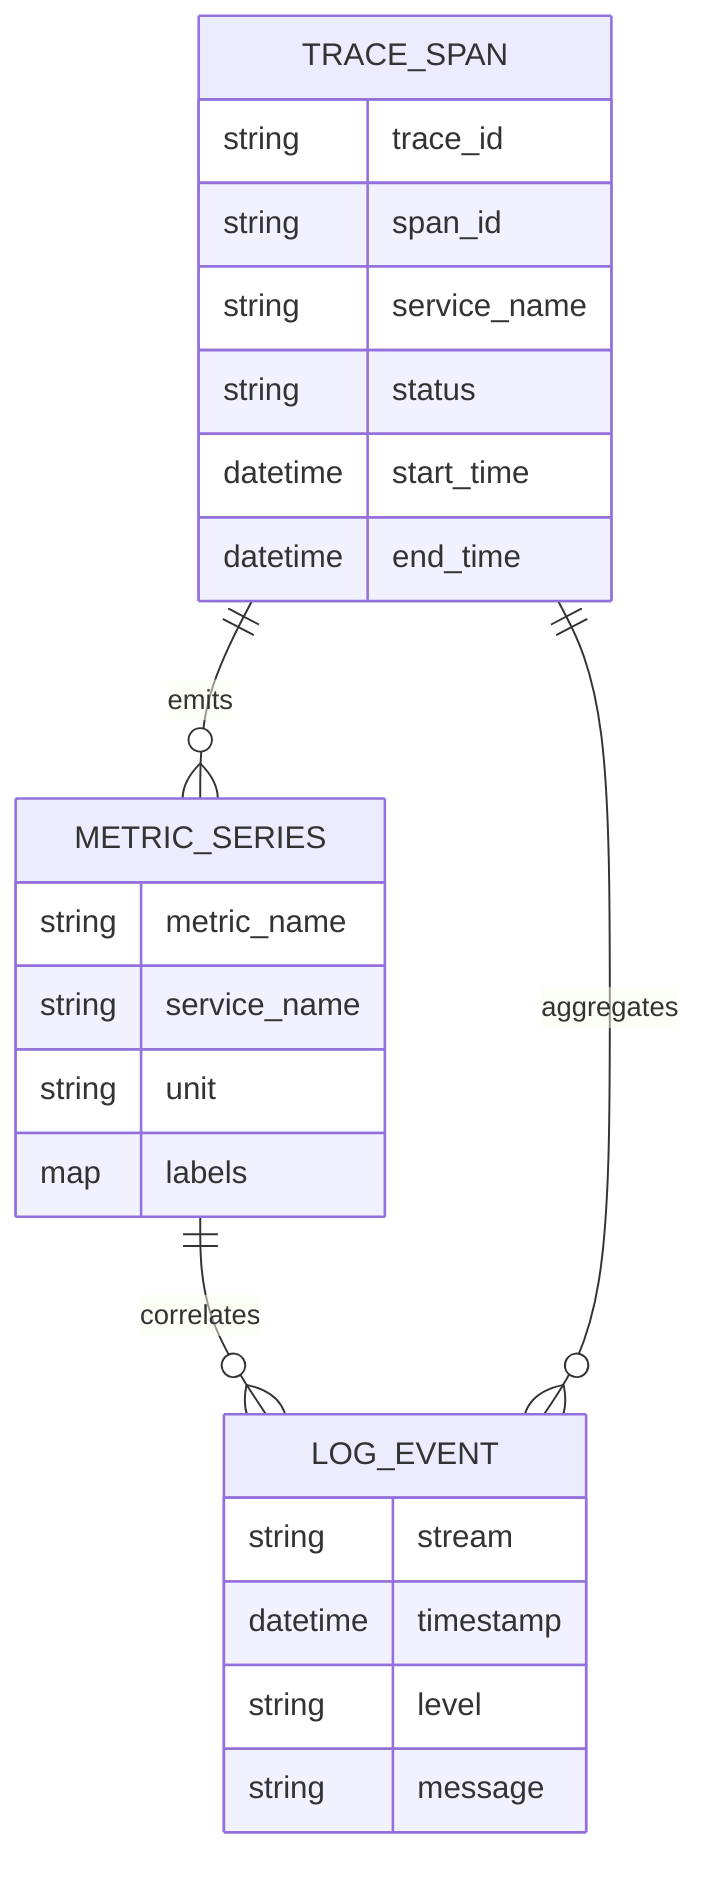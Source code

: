 erDiagram
    TRACE_SPAN {
        string trace_id
        string span_id
        string service_name
        string status
        datetime start_time
        datetime end_time
    }
    METRIC_SERIES {
        string metric_name
        string service_name
        string unit
        map labels
    }
    LOG_EVENT {
        string stream
        datetime timestamp
        string level
        string message
    }
    TRACE_SPAN ||--o{ METRIC_SERIES : emits
    METRIC_SERIES ||--o{ LOG_EVENT : correlates
    TRACE_SPAN ||--o{ LOG_EVENT : aggregates